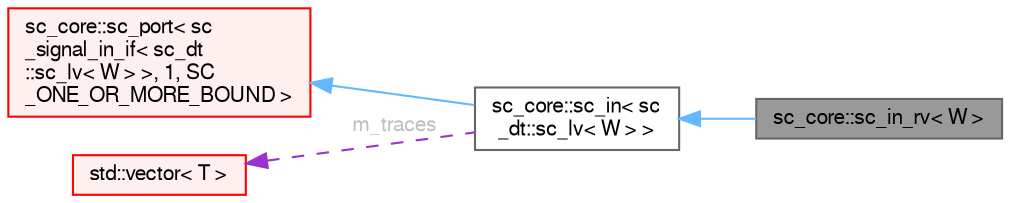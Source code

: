 digraph "sc_core::sc_in_rv&lt; W &gt;"
{
 // LATEX_PDF_SIZE
  bgcolor="transparent";
  edge [fontname=FreeSans,fontsize=10,labelfontname=FreeSans,labelfontsize=10];
  node [fontname=FreeSans,fontsize=10,shape=box,height=0.2,width=0.4];
  rankdir="LR";
  Node1 [id="Node000001",label="sc_core::sc_in_rv\< W \>",height=0.2,width=0.4,color="gray40", fillcolor="grey60", style="filled", fontcolor="black",tooltip=" "];
  Node2 -> Node1 [id="edge1_Node000001_Node000002",dir="back",color="steelblue1",style="solid",tooltip=" "];
  Node2 [id="Node000002",label="sc_core::sc_in\< sc\l_dt::sc_lv\< W \> \>",height=0.2,width=0.4,color="gray40", fillcolor="white", style="filled",URL="$a01449.html",tooltip=" "];
  Node3 -> Node2 [id="edge2_Node000002_Node000003",dir="back",color="steelblue1",style="solid",tooltip=" "];
  Node3 [id="Node000003",label="sc_core::sc_port\< sc\l_signal_in_if\< sc_dt\l::sc_lv\< W \> \>, 1, SC\l_ONE_OR_MORE_BOUND \>",height=0.2,width=0.4,color="red", fillcolor="#FFF0F0", style="filled",URL="$a01385.html",tooltip=" "];
  Node7 -> Node2 [id="edge3_Node000002_Node000007",dir="back",color="darkorchid3",style="dashed",tooltip=" ",label=" m_traces",fontcolor="grey" ];
  Node7 [id="Node000007",label="std::vector\< T \>",height=0.2,width=0.4,color="red", fillcolor="#FFF0F0", style="filled",tooltip=" "];
}
